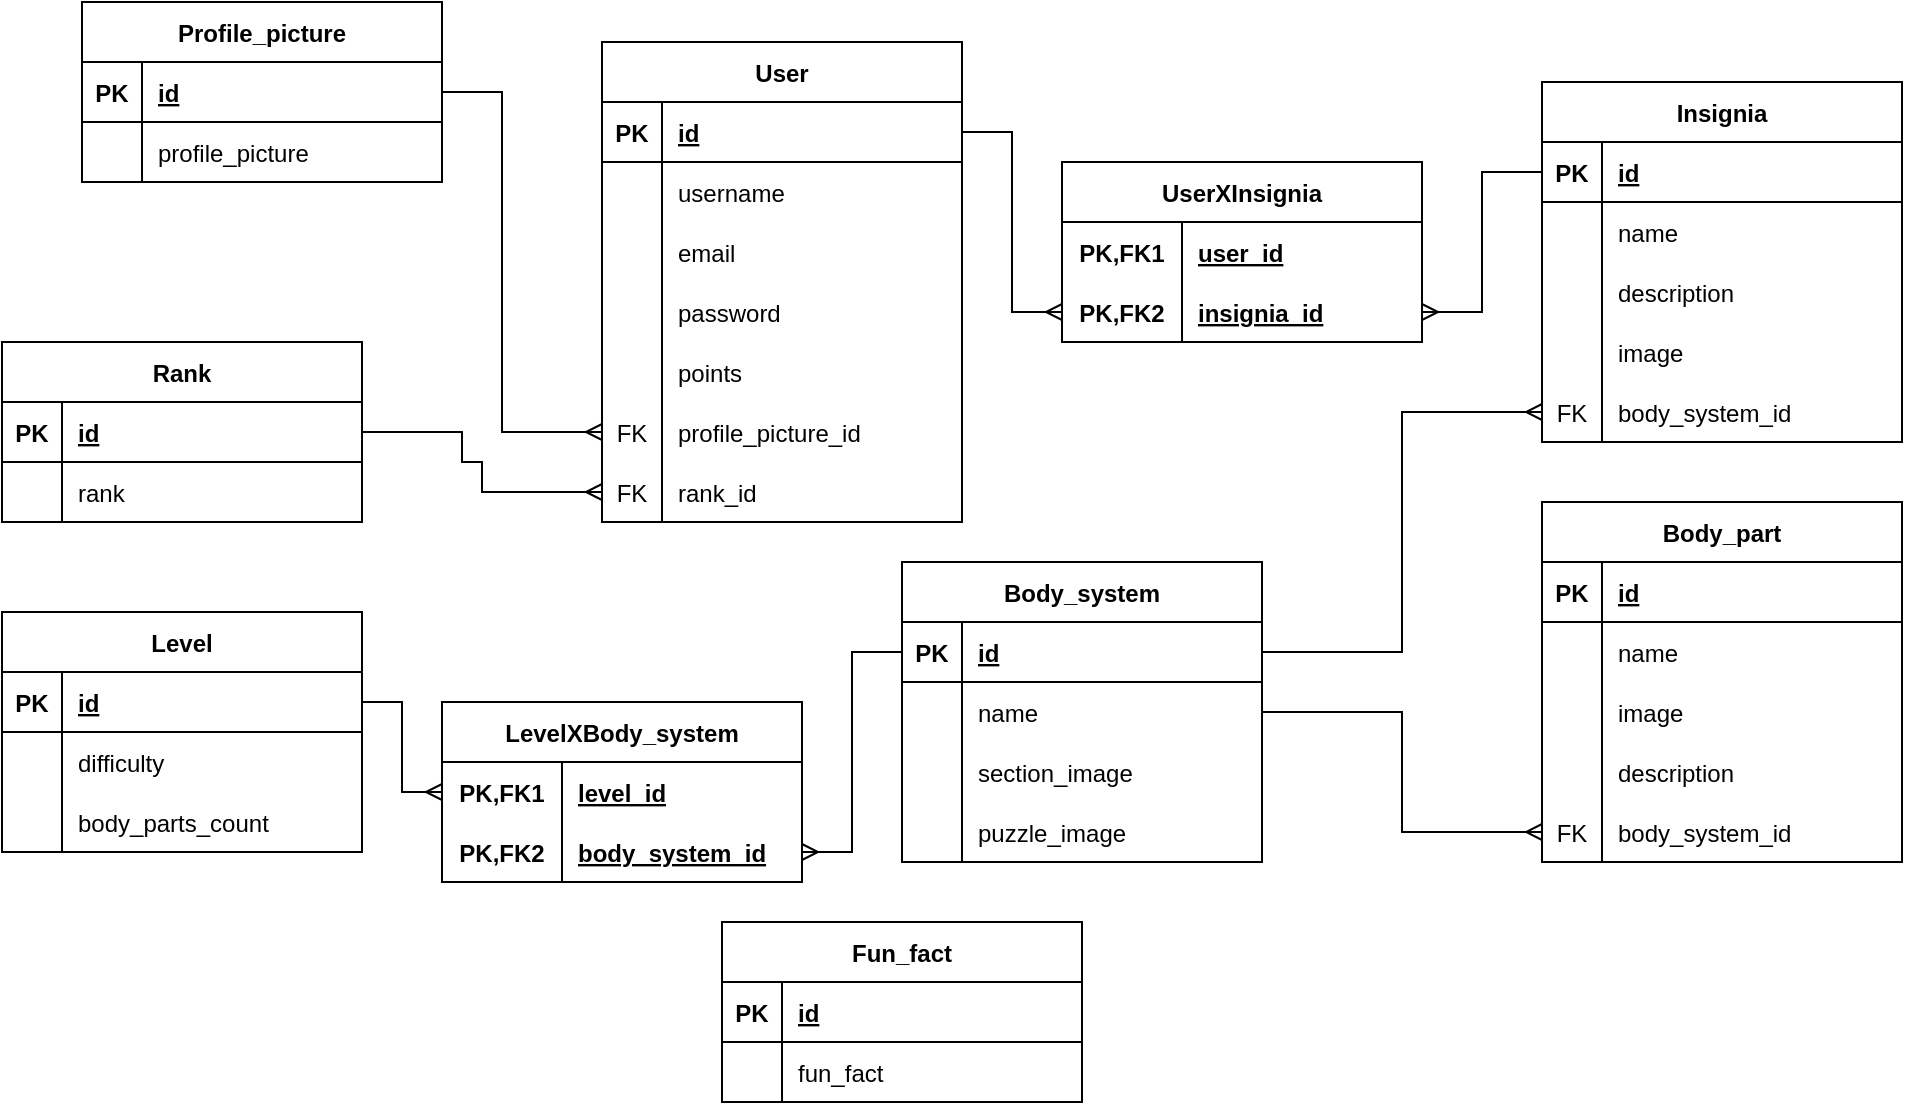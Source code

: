 <mxfile version="20.6.1" type="device"><diagram id="Vj8iU3hnlOjyrieFCySL" name="Page-1"><mxGraphModel dx="1186" dy="672" grid="1" gridSize="10" guides="1" tooltips="1" connect="1" arrows="1" fold="1" page="1" pageScale="1" pageWidth="3300" pageHeight="4681" math="0" shadow="0"><root><mxCell id="0"/><mxCell id="1" parent="0"/><mxCell id="i44O3YznKq0d0xNZdfDC-1" value="User" style="shape=table;startSize=30;container=1;collapsible=1;childLayout=tableLayout;fixedRows=1;rowLines=0;fontStyle=1;align=center;resizeLast=1;" parent="1" vertex="1"><mxGeometry x="480" y="130" width="180" height="240" as="geometry"/></mxCell><mxCell id="i44O3YznKq0d0xNZdfDC-2" value="" style="shape=tableRow;horizontal=0;startSize=0;swimlaneHead=0;swimlaneBody=0;fillColor=none;collapsible=0;dropTarget=0;points=[[0,0.5],[1,0.5]];portConstraint=eastwest;top=0;left=0;right=0;bottom=1;" parent="i44O3YznKq0d0xNZdfDC-1" vertex="1"><mxGeometry y="30" width="180" height="30" as="geometry"/></mxCell><mxCell id="i44O3YznKq0d0xNZdfDC-3" value="PK" style="shape=partialRectangle;connectable=0;fillColor=none;top=0;left=0;bottom=0;right=0;fontStyle=1;overflow=hidden;" parent="i44O3YznKq0d0xNZdfDC-2" vertex="1"><mxGeometry width="30" height="30" as="geometry"><mxRectangle width="30" height="30" as="alternateBounds"/></mxGeometry></mxCell><mxCell id="i44O3YznKq0d0xNZdfDC-4" value="id" style="shape=partialRectangle;connectable=0;fillColor=none;top=0;left=0;bottom=0;right=0;align=left;spacingLeft=6;fontStyle=5;overflow=hidden;" parent="i44O3YznKq0d0xNZdfDC-2" vertex="1"><mxGeometry x="30" width="150" height="30" as="geometry"><mxRectangle width="150" height="30" as="alternateBounds"/></mxGeometry></mxCell><mxCell id="i44O3YznKq0d0xNZdfDC-5" value="" style="shape=tableRow;horizontal=0;startSize=0;swimlaneHead=0;swimlaneBody=0;fillColor=none;collapsible=0;dropTarget=0;points=[[0,0.5],[1,0.5]];portConstraint=eastwest;top=0;left=0;right=0;bottom=0;" parent="i44O3YznKq0d0xNZdfDC-1" vertex="1"><mxGeometry y="60" width="180" height="30" as="geometry"/></mxCell><mxCell id="i44O3YznKq0d0xNZdfDC-6" value="" style="shape=partialRectangle;connectable=0;fillColor=none;top=0;left=0;bottom=0;right=0;editable=1;overflow=hidden;" parent="i44O3YznKq0d0xNZdfDC-5" vertex="1"><mxGeometry width="30" height="30" as="geometry"><mxRectangle width="30" height="30" as="alternateBounds"/></mxGeometry></mxCell><mxCell id="i44O3YznKq0d0xNZdfDC-7" value="username" style="shape=partialRectangle;connectable=0;fillColor=none;top=0;left=0;bottom=0;right=0;align=left;spacingLeft=6;overflow=hidden;" parent="i44O3YznKq0d0xNZdfDC-5" vertex="1"><mxGeometry x="30" width="150" height="30" as="geometry"><mxRectangle width="150" height="30" as="alternateBounds"/></mxGeometry></mxCell><mxCell id="i44O3YznKq0d0xNZdfDC-8" value="" style="shape=tableRow;horizontal=0;startSize=0;swimlaneHead=0;swimlaneBody=0;fillColor=none;collapsible=0;dropTarget=0;points=[[0,0.5],[1,0.5]];portConstraint=eastwest;top=0;left=0;right=0;bottom=0;" parent="i44O3YznKq0d0xNZdfDC-1" vertex="1"><mxGeometry y="90" width="180" height="30" as="geometry"/></mxCell><mxCell id="i44O3YznKq0d0xNZdfDC-9" value="" style="shape=partialRectangle;connectable=0;fillColor=none;top=0;left=0;bottom=0;right=0;editable=1;overflow=hidden;" parent="i44O3YznKq0d0xNZdfDC-8" vertex="1"><mxGeometry width="30" height="30" as="geometry"><mxRectangle width="30" height="30" as="alternateBounds"/></mxGeometry></mxCell><mxCell id="i44O3YznKq0d0xNZdfDC-10" value="email" style="shape=partialRectangle;connectable=0;fillColor=none;top=0;left=0;bottom=0;right=0;align=left;spacingLeft=6;overflow=hidden;" parent="i44O3YznKq0d0xNZdfDC-8" vertex="1"><mxGeometry x="30" width="150" height="30" as="geometry"><mxRectangle width="150" height="30" as="alternateBounds"/></mxGeometry></mxCell><mxCell id="i44O3YznKq0d0xNZdfDC-11" value="" style="shape=tableRow;horizontal=0;startSize=0;swimlaneHead=0;swimlaneBody=0;fillColor=none;collapsible=0;dropTarget=0;points=[[0,0.5],[1,0.5]];portConstraint=eastwest;top=0;left=0;right=0;bottom=0;" parent="i44O3YznKq0d0xNZdfDC-1" vertex="1"><mxGeometry y="120" width="180" height="30" as="geometry"/></mxCell><mxCell id="i44O3YznKq0d0xNZdfDC-12" value="" style="shape=partialRectangle;connectable=0;fillColor=none;top=0;left=0;bottom=0;right=0;editable=1;overflow=hidden;" parent="i44O3YznKq0d0xNZdfDC-11" vertex="1"><mxGeometry width="30" height="30" as="geometry"><mxRectangle width="30" height="30" as="alternateBounds"/></mxGeometry></mxCell><mxCell id="i44O3YznKq0d0xNZdfDC-13" value="password" style="shape=partialRectangle;connectable=0;fillColor=none;top=0;left=0;bottom=0;right=0;align=left;spacingLeft=6;overflow=hidden;" parent="i44O3YznKq0d0xNZdfDC-11" vertex="1"><mxGeometry x="30" width="150" height="30" as="geometry"><mxRectangle width="150" height="30" as="alternateBounds"/></mxGeometry></mxCell><mxCell id="i44O3YznKq0d0xNZdfDC-66" value="" style="shape=tableRow;horizontal=0;startSize=0;swimlaneHead=0;swimlaneBody=0;fillColor=none;collapsible=0;dropTarget=0;points=[[0,0.5],[1,0.5]];portConstraint=eastwest;top=0;left=0;right=0;bottom=0;" parent="i44O3YznKq0d0xNZdfDC-1" vertex="1"><mxGeometry y="150" width="180" height="30" as="geometry"/></mxCell><mxCell id="i44O3YznKq0d0xNZdfDC-67" value="" style="shape=partialRectangle;connectable=0;fillColor=none;top=0;left=0;bottom=0;right=0;editable=1;overflow=hidden;" parent="i44O3YznKq0d0xNZdfDC-66" vertex="1"><mxGeometry width="30" height="30" as="geometry"><mxRectangle width="30" height="30" as="alternateBounds"/></mxGeometry></mxCell><mxCell id="i44O3YznKq0d0xNZdfDC-68" value="points" style="shape=partialRectangle;connectable=0;fillColor=none;top=0;left=0;bottom=0;right=0;align=left;spacingLeft=6;overflow=hidden;" parent="i44O3YznKq0d0xNZdfDC-66" vertex="1"><mxGeometry x="30" width="150" height="30" as="geometry"><mxRectangle width="150" height="30" as="alternateBounds"/></mxGeometry></mxCell><mxCell id="i44O3YznKq0d0xNZdfDC-69" value="" style="shape=tableRow;horizontal=0;startSize=0;swimlaneHead=0;swimlaneBody=0;fillColor=none;collapsible=0;dropTarget=0;points=[[0,0.5],[1,0.5]];portConstraint=eastwest;top=0;left=0;right=0;bottom=0;" parent="i44O3YznKq0d0xNZdfDC-1" vertex="1"><mxGeometry y="180" width="180" height="30" as="geometry"/></mxCell><mxCell id="i44O3YznKq0d0xNZdfDC-70" value="FK" style="shape=partialRectangle;connectable=0;fillColor=none;top=0;left=0;bottom=0;right=0;editable=1;overflow=hidden;" parent="i44O3YznKq0d0xNZdfDC-69" vertex="1"><mxGeometry width="30" height="30" as="geometry"><mxRectangle width="30" height="30" as="alternateBounds"/></mxGeometry></mxCell><mxCell id="i44O3YznKq0d0xNZdfDC-71" value="profile_picture_id" style="shape=partialRectangle;connectable=0;fillColor=none;top=0;left=0;bottom=0;right=0;align=left;spacingLeft=6;overflow=hidden;" parent="i44O3YznKq0d0xNZdfDC-69" vertex="1"><mxGeometry x="30" width="150" height="30" as="geometry"><mxRectangle width="150" height="30" as="alternateBounds"/></mxGeometry></mxCell><mxCell id="i44O3YznKq0d0xNZdfDC-72" value="" style="shape=tableRow;horizontal=0;startSize=0;swimlaneHead=0;swimlaneBody=0;fillColor=none;collapsible=0;dropTarget=0;points=[[0,0.5],[1,0.5]];portConstraint=eastwest;top=0;left=0;right=0;bottom=0;" parent="i44O3YznKq0d0xNZdfDC-1" vertex="1"><mxGeometry y="210" width="180" height="30" as="geometry"/></mxCell><mxCell id="i44O3YznKq0d0xNZdfDC-73" value="FK" style="shape=partialRectangle;connectable=0;fillColor=none;top=0;left=0;bottom=0;right=0;editable=1;overflow=hidden;" parent="i44O3YznKq0d0xNZdfDC-72" vertex="1"><mxGeometry width="30" height="30" as="geometry"><mxRectangle width="30" height="30" as="alternateBounds"/></mxGeometry></mxCell><mxCell id="i44O3YznKq0d0xNZdfDC-74" value="rank_id" style="shape=partialRectangle;connectable=0;fillColor=none;top=0;left=0;bottom=0;right=0;align=left;spacingLeft=6;overflow=hidden;" parent="i44O3YznKq0d0xNZdfDC-72" vertex="1"><mxGeometry x="30" width="150" height="30" as="geometry"><mxRectangle width="150" height="30" as="alternateBounds"/></mxGeometry></mxCell><mxCell id="i44O3YznKq0d0xNZdfDC-14" value="Insignia" style="shape=table;startSize=30;container=1;collapsible=1;childLayout=tableLayout;fixedRows=1;rowLines=0;fontStyle=1;align=center;resizeLast=1;" parent="1" vertex="1"><mxGeometry x="950" y="150" width="180" height="180" as="geometry"/></mxCell><mxCell id="i44O3YznKq0d0xNZdfDC-15" value="" style="shape=tableRow;horizontal=0;startSize=0;swimlaneHead=0;swimlaneBody=0;fillColor=none;collapsible=0;dropTarget=0;points=[[0,0.5],[1,0.5]];portConstraint=eastwest;top=0;left=0;right=0;bottom=1;" parent="i44O3YznKq0d0xNZdfDC-14" vertex="1"><mxGeometry y="30" width="180" height="30" as="geometry"/></mxCell><mxCell id="i44O3YznKq0d0xNZdfDC-16" value="PK" style="shape=partialRectangle;connectable=0;fillColor=none;top=0;left=0;bottom=0;right=0;fontStyle=1;overflow=hidden;" parent="i44O3YznKq0d0xNZdfDC-15" vertex="1"><mxGeometry width="30" height="30" as="geometry"><mxRectangle width="30" height="30" as="alternateBounds"/></mxGeometry></mxCell><mxCell id="i44O3YznKq0d0xNZdfDC-17" value="id" style="shape=partialRectangle;connectable=0;fillColor=none;top=0;left=0;bottom=0;right=0;align=left;spacingLeft=6;fontStyle=5;overflow=hidden;" parent="i44O3YznKq0d0xNZdfDC-15" vertex="1"><mxGeometry x="30" width="150" height="30" as="geometry"><mxRectangle width="150" height="30" as="alternateBounds"/></mxGeometry></mxCell><mxCell id="i44O3YznKq0d0xNZdfDC-18" value="" style="shape=tableRow;horizontal=0;startSize=0;swimlaneHead=0;swimlaneBody=0;fillColor=none;collapsible=0;dropTarget=0;points=[[0,0.5],[1,0.5]];portConstraint=eastwest;top=0;left=0;right=0;bottom=0;" parent="i44O3YznKq0d0xNZdfDC-14" vertex="1"><mxGeometry y="60" width="180" height="30" as="geometry"/></mxCell><mxCell id="i44O3YznKq0d0xNZdfDC-19" value="" style="shape=partialRectangle;connectable=0;fillColor=none;top=0;left=0;bottom=0;right=0;editable=1;overflow=hidden;" parent="i44O3YznKq0d0xNZdfDC-18" vertex="1"><mxGeometry width="30" height="30" as="geometry"><mxRectangle width="30" height="30" as="alternateBounds"/></mxGeometry></mxCell><mxCell id="i44O3YznKq0d0xNZdfDC-20" value="name" style="shape=partialRectangle;connectable=0;fillColor=none;top=0;left=0;bottom=0;right=0;align=left;spacingLeft=6;overflow=hidden;" parent="i44O3YznKq0d0xNZdfDC-18" vertex="1"><mxGeometry x="30" width="150" height="30" as="geometry"><mxRectangle width="150" height="30" as="alternateBounds"/></mxGeometry></mxCell><mxCell id="i44O3YznKq0d0xNZdfDC-21" value="" style="shape=tableRow;horizontal=0;startSize=0;swimlaneHead=0;swimlaneBody=0;fillColor=none;collapsible=0;dropTarget=0;points=[[0,0.5],[1,0.5]];portConstraint=eastwest;top=0;left=0;right=0;bottom=0;" parent="i44O3YznKq0d0xNZdfDC-14" vertex="1"><mxGeometry y="90" width="180" height="30" as="geometry"/></mxCell><mxCell id="i44O3YznKq0d0xNZdfDC-22" value="" style="shape=partialRectangle;connectable=0;fillColor=none;top=0;left=0;bottom=0;right=0;editable=1;overflow=hidden;" parent="i44O3YznKq0d0xNZdfDC-21" vertex="1"><mxGeometry width="30" height="30" as="geometry"><mxRectangle width="30" height="30" as="alternateBounds"/></mxGeometry></mxCell><mxCell id="i44O3YznKq0d0xNZdfDC-23" value="description" style="shape=partialRectangle;connectable=0;fillColor=none;top=0;left=0;bottom=0;right=0;align=left;spacingLeft=6;overflow=hidden;" parent="i44O3YznKq0d0xNZdfDC-21" vertex="1"><mxGeometry x="30" width="150" height="30" as="geometry"><mxRectangle width="150" height="30" as="alternateBounds"/></mxGeometry></mxCell><mxCell id="i44O3YznKq0d0xNZdfDC-24" value="" style="shape=tableRow;horizontal=0;startSize=0;swimlaneHead=0;swimlaneBody=0;fillColor=none;collapsible=0;dropTarget=0;points=[[0,0.5],[1,0.5]];portConstraint=eastwest;top=0;left=0;right=0;bottom=0;" parent="i44O3YznKq0d0xNZdfDC-14" vertex="1"><mxGeometry y="120" width="180" height="30" as="geometry"/></mxCell><mxCell id="i44O3YznKq0d0xNZdfDC-25" value="" style="shape=partialRectangle;connectable=0;fillColor=none;top=0;left=0;bottom=0;right=0;editable=1;overflow=hidden;" parent="i44O3YznKq0d0xNZdfDC-24" vertex="1"><mxGeometry width="30" height="30" as="geometry"><mxRectangle width="30" height="30" as="alternateBounds"/></mxGeometry></mxCell><mxCell id="i44O3YznKq0d0xNZdfDC-26" value="image" style="shape=partialRectangle;connectable=0;fillColor=none;top=0;left=0;bottom=0;right=0;align=left;spacingLeft=6;overflow=hidden;" parent="i44O3YznKq0d0xNZdfDC-24" vertex="1"><mxGeometry x="30" width="150" height="30" as="geometry"><mxRectangle width="150" height="30" as="alternateBounds"/></mxGeometry></mxCell><mxCell id="c4cxvcUwwunfVCMzKwHE-1" value="" style="shape=tableRow;horizontal=0;startSize=0;swimlaneHead=0;swimlaneBody=0;fillColor=none;collapsible=0;dropTarget=0;points=[[0,0.5],[1,0.5]];portConstraint=eastwest;top=0;left=0;right=0;bottom=0;" parent="i44O3YznKq0d0xNZdfDC-14" vertex="1"><mxGeometry y="150" width="180" height="30" as="geometry"/></mxCell><mxCell id="c4cxvcUwwunfVCMzKwHE-2" value="FK" style="shape=partialRectangle;connectable=0;fillColor=none;top=0;left=0;bottom=0;right=0;editable=1;overflow=hidden;" parent="c4cxvcUwwunfVCMzKwHE-1" vertex="1"><mxGeometry width="30" height="30" as="geometry"><mxRectangle width="30" height="30" as="alternateBounds"/></mxGeometry></mxCell><mxCell id="c4cxvcUwwunfVCMzKwHE-3" value="body_system_id" style="shape=partialRectangle;connectable=0;fillColor=none;top=0;left=0;bottom=0;right=0;align=left;spacingLeft=6;overflow=hidden;" parent="c4cxvcUwwunfVCMzKwHE-1" vertex="1"><mxGeometry x="30" width="150" height="30" as="geometry"><mxRectangle width="150" height="30" as="alternateBounds"/></mxGeometry></mxCell><mxCell id="i44O3YznKq0d0xNZdfDC-27" value="Body_system" style="shape=table;startSize=30;container=1;collapsible=1;childLayout=tableLayout;fixedRows=1;rowLines=0;fontStyle=1;align=center;resizeLast=1;" parent="1" vertex="1"><mxGeometry x="630" y="390" width="180" height="150" as="geometry"/></mxCell><mxCell id="i44O3YznKq0d0xNZdfDC-28" value="" style="shape=tableRow;horizontal=0;startSize=0;swimlaneHead=0;swimlaneBody=0;fillColor=none;collapsible=0;dropTarget=0;points=[[0,0.5],[1,0.5]];portConstraint=eastwest;top=0;left=0;right=0;bottom=1;" parent="i44O3YznKq0d0xNZdfDC-27" vertex="1"><mxGeometry y="30" width="180" height="30" as="geometry"/></mxCell><mxCell id="i44O3YznKq0d0xNZdfDC-29" value="PK" style="shape=partialRectangle;connectable=0;fillColor=none;top=0;left=0;bottom=0;right=0;fontStyle=1;overflow=hidden;" parent="i44O3YznKq0d0xNZdfDC-28" vertex="1"><mxGeometry width="30" height="30" as="geometry"><mxRectangle width="30" height="30" as="alternateBounds"/></mxGeometry></mxCell><mxCell id="i44O3YznKq0d0xNZdfDC-30" value="id" style="shape=partialRectangle;connectable=0;fillColor=none;top=0;left=0;bottom=0;right=0;align=left;spacingLeft=6;fontStyle=5;overflow=hidden;" parent="i44O3YznKq0d0xNZdfDC-28" vertex="1"><mxGeometry x="30" width="150" height="30" as="geometry"><mxRectangle width="150" height="30" as="alternateBounds"/></mxGeometry></mxCell><mxCell id="i44O3YznKq0d0xNZdfDC-31" value="" style="shape=tableRow;horizontal=0;startSize=0;swimlaneHead=0;swimlaneBody=0;fillColor=none;collapsible=0;dropTarget=0;points=[[0,0.5],[1,0.5]];portConstraint=eastwest;top=0;left=0;right=0;bottom=0;" parent="i44O3YznKq0d0xNZdfDC-27" vertex="1"><mxGeometry y="60" width="180" height="30" as="geometry"/></mxCell><mxCell id="i44O3YznKq0d0xNZdfDC-32" value="" style="shape=partialRectangle;connectable=0;fillColor=none;top=0;left=0;bottom=0;right=0;editable=1;overflow=hidden;" parent="i44O3YznKq0d0xNZdfDC-31" vertex="1"><mxGeometry width="30" height="30" as="geometry"><mxRectangle width="30" height="30" as="alternateBounds"/></mxGeometry></mxCell><mxCell id="i44O3YznKq0d0xNZdfDC-33" value="name" style="shape=partialRectangle;connectable=0;fillColor=none;top=0;left=0;bottom=0;right=0;align=left;spacingLeft=6;overflow=hidden;" parent="i44O3YznKq0d0xNZdfDC-31" vertex="1"><mxGeometry x="30" width="150" height="30" as="geometry"><mxRectangle width="150" height="30" as="alternateBounds"/></mxGeometry></mxCell><mxCell id="i44O3YznKq0d0xNZdfDC-34" value="" style="shape=tableRow;horizontal=0;startSize=0;swimlaneHead=0;swimlaneBody=0;fillColor=none;collapsible=0;dropTarget=0;points=[[0,0.5],[1,0.5]];portConstraint=eastwest;top=0;left=0;right=0;bottom=0;" parent="i44O3YznKq0d0xNZdfDC-27" vertex="1"><mxGeometry y="90" width="180" height="30" as="geometry"/></mxCell><mxCell id="i44O3YznKq0d0xNZdfDC-35" value="" style="shape=partialRectangle;connectable=0;fillColor=none;top=0;left=0;bottom=0;right=0;editable=1;overflow=hidden;" parent="i44O3YznKq0d0xNZdfDC-34" vertex="1"><mxGeometry width="30" height="30" as="geometry"><mxRectangle width="30" height="30" as="alternateBounds"/></mxGeometry></mxCell><mxCell id="i44O3YznKq0d0xNZdfDC-36" value="section_image" style="shape=partialRectangle;connectable=0;fillColor=none;top=0;left=0;bottom=0;right=0;align=left;spacingLeft=6;overflow=hidden;" parent="i44O3YznKq0d0xNZdfDC-34" vertex="1"><mxGeometry x="30" width="150" height="30" as="geometry"><mxRectangle width="150" height="30" as="alternateBounds"/></mxGeometry></mxCell><mxCell id="i44O3YznKq0d0xNZdfDC-37" value="" style="shape=tableRow;horizontal=0;startSize=0;swimlaneHead=0;swimlaneBody=0;fillColor=none;collapsible=0;dropTarget=0;points=[[0,0.5],[1,0.5]];portConstraint=eastwest;top=0;left=0;right=0;bottom=0;" parent="i44O3YznKq0d0xNZdfDC-27" vertex="1"><mxGeometry y="120" width="180" height="30" as="geometry"/></mxCell><mxCell id="i44O3YznKq0d0xNZdfDC-38" value="" style="shape=partialRectangle;connectable=0;fillColor=none;top=0;left=0;bottom=0;right=0;editable=1;overflow=hidden;" parent="i44O3YznKq0d0xNZdfDC-37" vertex="1"><mxGeometry width="30" height="30" as="geometry"><mxRectangle width="30" height="30" as="alternateBounds"/></mxGeometry></mxCell><mxCell id="i44O3YznKq0d0xNZdfDC-39" value="puzzle_image" style="shape=partialRectangle;connectable=0;fillColor=none;top=0;left=0;bottom=0;right=0;align=left;spacingLeft=6;overflow=hidden;" parent="i44O3YznKq0d0xNZdfDC-37" vertex="1"><mxGeometry x="30" width="150" height="30" as="geometry"><mxRectangle width="150" height="30" as="alternateBounds"/></mxGeometry></mxCell><mxCell id="i44O3YznKq0d0xNZdfDC-40" value="Body_part" style="shape=table;startSize=30;container=1;collapsible=1;childLayout=tableLayout;fixedRows=1;rowLines=0;fontStyle=1;align=center;resizeLast=1;" parent="1" vertex="1"><mxGeometry x="950" y="360" width="180" height="180" as="geometry"/></mxCell><mxCell id="i44O3YznKq0d0xNZdfDC-41" value="" style="shape=tableRow;horizontal=0;startSize=0;swimlaneHead=0;swimlaneBody=0;fillColor=none;collapsible=0;dropTarget=0;points=[[0,0.5],[1,0.5]];portConstraint=eastwest;top=0;left=0;right=0;bottom=1;" parent="i44O3YznKq0d0xNZdfDC-40" vertex="1"><mxGeometry y="30" width="180" height="30" as="geometry"/></mxCell><mxCell id="i44O3YznKq0d0xNZdfDC-42" value="PK" style="shape=partialRectangle;connectable=0;fillColor=none;top=0;left=0;bottom=0;right=0;fontStyle=1;overflow=hidden;" parent="i44O3YznKq0d0xNZdfDC-41" vertex="1"><mxGeometry width="30" height="30" as="geometry"><mxRectangle width="30" height="30" as="alternateBounds"/></mxGeometry></mxCell><mxCell id="i44O3YznKq0d0xNZdfDC-43" value="id" style="shape=partialRectangle;connectable=0;fillColor=none;top=0;left=0;bottom=0;right=0;align=left;spacingLeft=6;fontStyle=5;overflow=hidden;" parent="i44O3YznKq0d0xNZdfDC-41" vertex="1"><mxGeometry x="30" width="150" height="30" as="geometry"><mxRectangle width="150" height="30" as="alternateBounds"/></mxGeometry></mxCell><mxCell id="i44O3YznKq0d0xNZdfDC-44" value="" style="shape=tableRow;horizontal=0;startSize=0;swimlaneHead=0;swimlaneBody=0;fillColor=none;collapsible=0;dropTarget=0;points=[[0,0.5],[1,0.5]];portConstraint=eastwest;top=0;left=0;right=0;bottom=0;" parent="i44O3YznKq0d0xNZdfDC-40" vertex="1"><mxGeometry y="60" width="180" height="30" as="geometry"/></mxCell><mxCell id="i44O3YznKq0d0xNZdfDC-45" value="" style="shape=partialRectangle;connectable=0;fillColor=none;top=0;left=0;bottom=0;right=0;editable=1;overflow=hidden;" parent="i44O3YznKq0d0xNZdfDC-44" vertex="1"><mxGeometry width="30" height="30" as="geometry"><mxRectangle width="30" height="30" as="alternateBounds"/></mxGeometry></mxCell><mxCell id="i44O3YznKq0d0xNZdfDC-46" value="name" style="shape=partialRectangle;connectable=0;fillColor=none;top=0;left=0;bottom=0;right=0;align=left;spacingLeft=6;overflow=hidden;" parent="i44O3YznKq0d0xNZdfDC-44" vertex="1"><mxGeometry x="30" width="150" height="30" as="geometry"><mxRectangle width="150" height="30" as="alternateBounds"/></mxGeometry></mxCell><mxCell id="i44O3YznKq0d0xNZdfDC-47" value="" style="shape=tableRow;horizontal=0;startSize=0;swimlaneHead=0;swimlaneBody=0;fillColor=none;collapsible=0;dropTarget=0;points=[[0,0.5],[1,0.5]];portConstraint=eastwest;top=0;left=0;right=0;bottom=0;" parent="i44O3YznKq0d0xNZdfDC-40" vertex="1"><mxGeometry y="90" width="180" height="30" as="geometry"/></mxCell><mxCell id="i44O3YznKq0d0xNZdfDC-48" value="" style="shape=partialRectangle;connectable=0;fillColor=none;top=0;left=0;bottom=0;right=0;editable=1;overflow=hidden;" parent="i44O3YznKq0d0xNZdfDC-47" vertex="1"><mxGeometry width="30" height="30" as="geometry"><mxRectangle width="30" height="30" as="alternateBounds"/></mxGeometry></mxCell><mxCell id="i44O3YznKq0d0xNZdfDC-49" value="image" style="shape=partialRectangle;connectable=0;fillColor=none;top=0;left=0;bottom=0;right=0;align=left;spacingLeft=6;overflow=hidden;" parent="i44O3YznKq0d0xNZdfDC-47" vertex="1"><mxGeometry x="30" width="150" height="30" as="geometry"><mxRectangle width="150" height="30" as="alternateBounds"/></mxGeometry></mxCell><mxCell id="i44O3YznKq0d0xNZdfDC-50" value="" style="shape=tableRow;horizontal=0;startSize=0;swimlaneHead=0;swimlaneBody=0;fillColor=none;collapsible=0;dropTarget=0;points=[[0,0.5],[1,0.5]];portConstraint=eastwest;top=0;left=0;right=0;bottom=0;" parent="i44O3YznKq0d0xNZdfDC-40" vertex="1"><mxGeometry y="120" width="180" height="30" as="geometry"/></mxCell><mxCell id="i44O3YznKq0d0xNZdfDC-51" value="" style="shape=partialRectangle;connectable=0;fillColor=none;top=0;left=0;bottom=0;right=0;editable=1;overflow=hidden;" parent="i44O3YznKq0d0xNZdfDC-50" vertex="1"><mxGeometry width="30" height="30" as="geometry"><mxRectangle width="30" height="30" as="alternateBounds"/></mxGeometry></mxCell><mxCell id="i44O3YznKq0d0xNZdfDC-52" value="description" style="shape=partialRectangle;connectable=0;fillColor=none;top=0;left=0;bottom=0;right=0;align=left;spacingLeft=6;overflow=hidden;" parent="i44O3YznKq0d0xNZdfDC-50" vertex="1"><mxGeometry x="30" width="150" height="30" as="geometry"><mxRectangle width="150" height="30" as="alternateBounds"/></mxGeometry></mxCell><mxCell id="i44O3YznKq0d0xNZdfDC-78" value="" style="shape=tableRow;horizontal=0;startSize=0;swimlaneHead=0;swimlaneBody=0;fillColor=none;collapsible=0;dropTarget=0;points=[[0,0.5],[1,0.5]];portConstraint=eastwest;top=0;left=0;right=0;bottom=0;" parent="i44O3YznKq0d0xNZdfDC-40" vertex="1"><mxGeometry y="150" width="180" height="30" as="geometry"/></mxCell><mxCell id="i44O3YznKq0d0xNZdfDC-79" value="FK" style="shape=partialRectangle;connectable=0;fillColor=none;top=0;left=0;bottom=0;right=0;editable=1;overflow=hidden;" parent="i44O3YznKq0d0xNZdfDC-78" vertex="1"><mxGeometry width="30" height="30" as="geometry"><mxRectangle width="30" height="30" as="alternateBounds"/></mxGeometry></mxCell><mxCell id="i44O3YznKq0d0xNZdfDC-80" value="body_system_id" style="shape=partialRectangle;connectable=0;fillColor=none;top=0;left=0;bottom=0;right=0;align=left;spacingLeft=6;overflow=hidden;" parent="i44O3YznKq0d0xNZdfDC-78" vertex="1"><mxGeometry x="30" width="150" height="30" as="geometry"><mxRectangle width="150" height="30" as="alternateBounds"/></mxGeometry></mxCell><mxCell id="i44O3YznKq0d0xNZdfDC-53" value="Fun_fact" style="shape=table;startSize=30;container=1;collapsible=1;childLayout=tableLayout;fixedRows=1;rowLines=0;fontStyle=1;align=center;resizeLast=1;" parent="1" vertex="1"><mxGeometry x="540" y="570" width="180" height="90" as="geometry"/></mxCell><mxCell id="i44O3YznKq0d0xNZdfDC-54" value="" style="shape=tableRow;horizontal=0;startSize=0;swimlaneHead=0;swimlaneBody=0;fillColor=none;collapsible=0;dropTarget=0;points=[[0,0.5],[1,0.5]];portConstraint=eastwest;top=0;left=0;right=0;bottom=1;" parent="i44O3YznKq0d0xNZdfDC-53" vertex="1"><mxGeometry y="30" width="180" height="30" as="geometry"/></mxCell><mxCell id="i44O3YznKq0d0xNZdfDC-55" value="PK" style="shape=partialRectangle;connectable=0;fillColor=none;top=0;left=0;bottom=0;right=0;fontStyle=1;overflow=hidden;" parent="i44O3YznKq0d0xNZdfDC-54" vertex="1"><mxGeometry width="30" height="30" as="geometry"><mxRectangle width="30" height="30" as="alternateBounds"/></mxGeometry></mxCell><mxCell id="i44O3YznKq0d0xNZdfDC-56" value="id" style="shape=partialRectangle;connectable=0;fillColor=none;top=0;left=0;bottom=0;right=0;align=left;spacingLeft=6;fontStyle=5;overflow=hidden;" parent="i44O3YznKq0d0xNZdfDC-54" vertex="1"><mxGeometry x="30" width="150" height="30" as="geometry"><mxRectangle width="150" height="30" as="alternateBounds"/></mxGeometry></mxCell><mxCell id="i44O3YznKq0d0xNZdfDC-57" value="" style="shape=tableRow;horizontal=0;startSize=0;swimlaneHead=0;swimlaneBody=0;fillColor=none;collapsible=0;dropTarget=0;points=[[0,0.5],[1,0.5]];portConstraint=eastwest;top=0;left=0;right=0;bottom=0;" parent="i44O3YznKq0d0xNZdfDC-53" vertex="1"><mxGeometry y="60" width="180" height="30" as="geometry"/></mxCell><mxCell id="i44O3YznKq0d0xNZdfDC-58" value="" style="shape=partialRectangle;connectable=0;fillColor=none;top=0;left=0;bottom=0;right=0;editable=1;overflow=hidden;" parent="i44O3YznKq0d0xNZdfDC-57" vertex="1"><mxGeometry width="30" height="30" as="geometry"><mxRectangle width="30" height="30" as="alternateBounds"/></mxGeometry></mxCell><mxCell id="i44O3YznKq0d0xNZdfDC-59" value="fun_fact" style="shape=partialRectangle;connectable=0;fillColor=none;top=0;left=0;bottom=0;right=0;align=left;spacingLeft=6;overflow=hidden;" parent="i44O3YznKq0d0xNZdfDC-57" vertex="1"><mxGeometry x="30" width="150" height="30" as="geometry"><mxRectangle width="150" height="30" as="alternateBounds"/></mxGeometry></mxCell><mxCell id="i44O3YznKq0d0xNZdfDC-94" value="UserXInsignia" style="shape=table;startSize=30;container=1;collapsible=1;childLayout=tableLayout;fixedRows=1;rowLines=0;fontStyle=1;align=center;resizeLast=1;" parent="1" vertex="1"><mxGeometry x="710" y="190" width="180" height="90" as="geometry"/></mxCell><mxCell id="i44O3YznKq0d0xNZdfDC-95" value="" style="shape=tableRow;horizontal=0;startSize=0;swimlaneHead=0;swimlaneBody=0;fillColor=none;collapsible=0;dropTarget=0;points=[[0,0.5],[1,0.5]];portConstraint=eastwest;top=0;left=0;right=0;bottom=0;" parent="i44O3YznKq0d0xNZdfDC-94" vertex="1"><mxGeometry y="30" width="180" height="30" as="geometry"/></mxCell><mxCell id="i44O3YznKq0d0xNZdfDC-96" value="PK,FK1" style="shape=partialRectangle;connectable=0;fillColor=none;top=0;left=0;bottom=0;right=0;fontStyle=1;overflow=hidden;" parent="i44O3YznKq0d0xNZdfDC-95" vertex="1"><mxGeometry width="60" height="30" as="geometry"><mxRectangle width="60" height="30" as="alternateBounds"/></mxGeometry></mxCell><mxCell id="i44O3YznKq0d0xNZdfDC-97" value="user_id" style="shape=partialRectangle;connectable=0;fillColor=none;top=0;left=0;bottom=0;right=0;align=left;spacingLeft=6;fontStyle=5;overflow=hidden;" parent="i44O3YznKq0d0xNZdfDC-95" vertex="1"><mxGeometry x="60" width="120" height="30" as="geometry"><mxRectangle width="120" height="30" as="alternateBounds"/></mxGeometry></mxCell><mxCell id="i44O3YznKq0d0xNZdfDC-98" value="" style="shape=tableRow;horizontal=0;startSize=0;swimlaneHead=0;swimlaneBody=0;fillColor=none;collapsible=0;dropTarget=0;points=[[0,0.5],[1,0.5]];portConstraint=eastwest;top=0;left=0;right=0;bottom=1;" parent="i44O3YznKq0d0xNZdfDC-94" vertex="1"><mxGeometry y="60" width="180" height="30" as="geometry"/></mxCell><mxCell id="i44O3YznKq0d0xNZdfDC-99" value="PK,FK2" style="shape=partialRectangle;connectable=0;fillColor=none;top=0;left=0;bottom=0;right=0;fontStyle=1;overflow=hidden;" parent="i44O3YznKq0d0xNZdfDC-98" vertex="1"><mxGeometry width="60" height="30" as="geometry"><mxRectangle width="60" height="30" as="alternateBounds"/></mxGeometry></mxCell><mxCell id="i44O3YznKq0d0xNZdfDC-100" value="insignia_id" style="shape=partialRectangle;connectable=0;fillColor=none;top=0;left=0;bottom=0;right=0;align=left;spacingLeft=6;fontStyle=5;overflow=hidden;" parent="i44O3YznKq0d0xNZdfDC-98" vertex="1"><mxGeometry x="60" width="120" height="30" as="geometry"><mxRectangle width="120" height="30" as="alternateBounds"/></mxGeometry></mxCell><mxCell id="i44O3YznKq0d0xNZdfDC-109" style="edgeStyle=orthogonalEdgeStyle;rounded=0;orthogonalLoop=1;jettySize=auto;html=1;entryX=1;entryY=0.5;entryDx=0;entryDy=0;startArrow=ERmany;startFill=0;endArrow=none;endFill=0;" parent="1" source="i44O3YznKq0d0xNZdfDC-98" target="i44O3YznKq0d0xNZdfDC-2" edge="1"><mxGeometry relative="1" as="geometry"/></mxCell><mxCell id="i44O3YznKq0d0xNZdfDC-111" style="edgeStyle=orthogonalEdgeStyle;rounded=0;orthogonalLoop=1;jettySize=auto;html=1;entryX=0;entryY=0.5;entryDx=0;entryDy=0;startArrow=ERmany;startFill=0;endArrow=none;endFill=0;" parent="1" source="i44O3YznKq0d0xNZdfDC-98" target="i44O3YznKq0d0xNZdfDC-15" edge="1"><mxGeometry relative="1" as="geometry"/></mxCell><mxCell id="i44O3YznKq0d0xNZdfDC-112" style="edgeStyle=orthogonalEdgeStyle;rounded=0;orthogonalLoop=1;jettySize=auto;html=1;entryX=1;entryY=0.5;entryDx=0;entryDy=0;startArrow=ERmany;startFill=0;endArrow=none;endFill=0;" parent="1" source="i44O3YznKq0d0xNZdfDC-78" target="i44O3YznKq0d0xNZdfDC-31" edge="1"><mxGeometry relative="1" as="geometry"/></mxCell><mxCell id="c4cxvcUwwunfVCMzKwHE-4" style="edgeStyle=orthogonalEdgeStyle;rounded=0;orthogonalLoop=1;jettySize=auto;html=1;endArrow=ERmany;endFill=0;entryX=0;entryY=0.5;entryDx=0;entryDy=0;exitX=1;exitY=0.5;exitDx=0;exitDy=0;" parent="1" source="i44O3YznKq0d0xNZdfDC-28" target="c4cxvcUwwunfVCMzKwHE-1" edge="1"><mxGeometry relative="1" as="geometry"><mxPoint x="890" y="310" as="targetPoint"/></mxGeometry></mxCell><mxCell id="jOlXUeF5HFqbijb4Jy_3-1" value="Rank" style="shape=table;startSize=30;container=1;collapsible=1;childLayout=tableLayout;fixedRows=1;rowLines=0;fontStyle=1;align=center;resizeLast=1;" parent="1" vertex="1"><mxGeometry x="180" y="280" width="180" height="90" as="geometry"/></mxCell><mxCell id="jOlXUeF5HFqbijb4Jy_3-2" value="" style="shape=tableRow;horizontal=0;startSize=0;swimlaneHead=0;swimlaneBody=0;fillColor=none;collapsible=0;dropTarget=0;points=[[0,0.5],[1,0.5]];portConstraint=eastwest;top=0;left=0;right=0;bottom=1;" parent="jOlXUeF5HFqbijb4Jy_3-1" vertex="1"><mxGeometry y="30" width="180" height="30" as="geometry"/></mxCell><mxCell id="jOlXUeF5HFqbijb4Jy_3-3" value="PK" style="shape=partialRectangle;connectable=0;fillColor=none;top=0;left=0;bottom=0;right=0;fontStyle=1;overflow=hidden;" parent="jOlXUeF5HFqbijb4Jy_3-2" vertex="1"><mxGeometry width="30" height="30" as="geometry"><mxRectangle width="30" height="30" as="alternateBounds"/></mxGeometry></mxCell><mxCell id="jOlXUeF5HFqbijb4Jy_3-4" value="id" style="shape=partialRectangle;connectable=0;fillColor=none;top=0;left=0;bottom=0;right=0;align=left;spacingLeft=6;fontStyle=5;overflow=hidden;" parent="jOlXUeF5HFqbijb4Jy_3-2" vertex="1"><mxGeometry x="30" width="150" height="30" as="geometry"><mxRectangle width="150" height="30" as="alternateBounds"/></mxGeometry></mxCell><mxCell id="jOlXUeF5HFqbijb4Jy_3-5" value="" style="shape=tableRow;horizontal=0;startSize=0;swimlaneHead=0;swimlaneBody=0;fillColor=none;collapsible=0;dropTarget=0;points=[[0,0.5],[1,0.5]];portConstraint=eastwest;top=0;left=0;right=0;bottom=0;" parent="jOlXUeF5HFqbijb4Jy_3-1" vertex="1"><mxGeometry y="60" width="180" height="30" as="geometry"/></mxCell><mxCell id="jOlXUeF5HFqbijb4Jy_3-6" value="" style="shape=partialRectangle;connectable=0;fillColor=none;top=0;left=0;bottom=0;right=0;editable=1;overflow=hidden;" parent="jOlXUeF5HFqbijb4Jy_3-5" vertex="1"><mxGeometry width="30" height="30" as="geometry"><mxRectangle width="30" height="30" as="alternateBounds"/></mxGeometry></mxCell><mxCell id="jOlXUeF5HFqbijb4Jy_3-7" value="rank" style="shape=partialRectangle;connectable=0;fillColor=none;top=0;left=0;bottom=0;right=0;align=left;spacingLeft=6;overflow=hidden;" parent="jOlXUeF5HFqbijb4Jy_3-5" vertex="1"><mxGeometry x="30" width="150" height="30" as="geometry"><mxRectangle width="150" height="30" as="alternateBounds"/></mxGeometry></mxCell><mxCell id="jOlXUeF5HFqbijb4Jy_3-14" style="edgeStyle=orthogonalEdgeStyle;rounded=0;orthogonalLoop=1;jettySize=auto;html=1;entryX=0;entryY=0.5;entryDx=0;entryDy=0;endArrow=ERmany;endFill=0;exitX=1;exitY=0.5;exitDx=0;exitDy=0;" parent="1" source="jOlXUeF5HFqbijb4Jy_3-2" target="i44O3YznKq0d0xNZdfDC-72" edge="1"><mxGeometry relative="1" as="geometry"><Array as="points"><mxPoint x="410" y="325"/><mxPoint x="410" y="340"/><mxPoint x="420" y="340"/><mxPoint x="420" y="355"/></Array></mxGeometry></mxCell><mxCell id="jOlXUeF5HFqbijb4Jy_3-21" value="Level" style="shape=table;startSize=30;container=1;collapsible=1;childLayout=tableLayout;fixedRows=1;rowLines=0;fontStyle=1;align=center;resizeLast=1;" parent="1" vertex="1"><mxGeometry x="180" y="415" width="180" height="120" as="geometry"/></mxCell><mxCell id="jOlXUeF5HFqbijb4Jy_3-22" value="" style="shape=tableRow;horizontal=0;startSize=0;swimlaneHead=0;swimlaneBody=0;fillColor=none;collapsible=0;dropTarget=0;points=[[0,0.5],[1,0.5]];portConstraint=eastwest;top=0;left=0;right=0;bottom=1;" parent="jOlXUeF5HFqbijb4Jy_3-21" vertex="1"><mxGeometry y="30" width="180" height="30" as="geometry"/></mxCell><mxCell id="jOlXUeF5HFqbijb4Jy_3-23" value="PK" style="shape=partialRectangle;connectable=0;fillColor=none;top=0;left=0;bottom=0;right=0;fontStyle=1;overflow=hidden;" parent="jOlXUeF5HFqbijb4Jy_3-22" vertex="1"><mxGeometry width="30" height="30" as="geometry"><mxRectangle width="30" height="30" as="alternateBounds"/></mxGeometry></mxCell><mxCell id="jOlXUeF5HFqbijb4Jy_3-24" value="id" style="shape=partialRectangle;connectable=0;fillColor=none;top=0;left=0;bottom=0;right=0;align=left;spacingLeft=6;fontStyle=5;overflow=hidden;" parent="jOlXUeF5HFqbijb4Jy_3-22" vertex="1"><mxGeometry x="30" width="150" height="30" as="geometry"><mxRectangle width="150" height="30" as="alternateBounds"/></mxGeometry></mxCell><mxCell id="jOlXUeF5HFqbijb4Jy_3-25" value="" style="shape=tableRow;horizontal=0;startSize=0;swimlaneHead=0;swimlaneBody=0;fillColor=none;collapsible=0;dropTarget=0;points=[[0,0.5],[1,0.5]];portConstraint=eastwest;top=0;left=0;right=0;bottom=0;" parent="jOlXUeF5HFqbijb4Jy_3-21" vertex="1"><mxGeometry y="60" width="180" height="30" as="geometry"/></mxCell><mxCell id="jOlXUeF5HFqbijb4Jy_3-26" value="" style="shape=partialRectangle;connectable=0;fillColor=none;top=0;left=0;bottom=0;right=0;editable=1;overflow=hidden;" parent="jOlXUeF5HFqbijb4Jy_3-25" vertex="1"><mxGeometry width="30" height="30" as="geometry"><mxRectangle width="30" height="30" as="alternateBounds"/></mxGeometry></mxCell><mxCell id="jOlXUeF5HFqbijb4Jy_3-27" value="difficulty" style="shape=partialRectangle;connectable=0;fillColor=none;top=0;left=0;bottom=0;right=0;align=left;spacingLeft=6;overflow=hidden;" parent="jOlXUeF5HFqbijb4Jy_3-25" vertex="1"><mxGeometry x="30" width="150" height="30" as="geometry"><mxRectangle width="150" height="30" as="alternateBounds"/></mxGeometry></mxCell><mxCell id="jOlXUeF5HFqbijb4Jy_3-47" value="" style="shape=tableRow;horizontal=0;startSize=0;swimlaneHead=0;swimlaneBody=0;fillColor=none;collapsible=0;dropTarget=0;points=[[0,0.5],[1,0.5]];portConstraint=eastwest;top=0;left=0;right=0;bottom=0;" parent="jOlXUeF5HFqbijb4Jy_3-21" vertex="1"><mxGeometry y="90" width="180" height="30" as="geometry"/></mxCell><mxCell id="jOlXUeF5HFqbijb4Jy_3-48" value="" style="shape=partialRectangle;connectable=0;fillColor=none;top=0;left=0;bottom=0;right=0;editable=1;overflow=hidden;" parent="jOlXUeF5HFqbijb4Jy_3-47" vertex="1"><mxGeometry width="30" height="30" as="geometry"><mxRectangle width="30" height="30" as="alternateBounds"/></mxGeometry></mxCell><mxCell id="jOlXUeF5HFqbijb4Jy_3-49" value="body_parts_count" style="shape=partialRectangle;connectable=0;fillColor=none;top=0;left=0;bottom=0;right=0;align=left;spacingLeft=6;overflow=hidden;" parent="jOlXUeF5HFqbijb4Jy_3-47" vertex="1"><mxGeometry x="30" width="150" height="30" as="geometry"><mxRectangle width="150" height="30" as="alternateBounds"/></mxGeometry></mxCell><mxCell id="jOlXUeF5HFqbijb4Jy_3-34" value="LevelXBody_system" style="shape=table;startSize=30;container=1;collapsible=1;childLayout=tableLayout;fixedRows=1;rowLines=0;fontStyle=1;align=center;resizeLast=1;" parent="1" vertex="1"><mxGeometry x="400" y="460" width="180" height="90" as="geometry"/></mxCell><mxCell id="jOlXUeF5HFqbijb4Jy_3-35" value="" style="shape=tableRow;horizontal=0;startSize=0;swimlaneHead=0;swimlaneBody=0;fillColor=none;collapsible=0;dropTarget=0;points=[[0,0.5],[1,0.5]];portConstraint=eastwest;top=0;left=0;right=0;bottom=0;" parent="jOlXUeF5HFqbijb4Jy_3-34" vertex="1"><mxGeometry y="30" width="180" height="30" as="geometry"/></mxCell><mxCell id="jOlXUeF5HFqbijb4Jy_3-36" value="PK,FK1" style="shape=partialRectangle;connectable=0;fillColor=none;top=0;left=0;bottom=0;right=0;fontStyle=1;overflow=hidden;" parent="jOlXUeF5HFqbijb4Jy_3-35" vertex="1"><mxGeometry width="60" height="30" as="geometry"><mxRectangle width="60" height="30" as="alternateBounds"/></mxGeometry></mxCell><mxCell id="jOlXUeF5HFqbijb4Jy_3-37" value="level_id" style="shape=partialRectangle;connectable=0;fillColor=none;top=0;left=0;bottom=0;right=0;align=left;spacingLeft=6;fontStyle=5;overflow=hidden;" parent="jOlXUeF5HFqbijb4Jy_3-35" vertex="1"><mxGeometry x="60" width="120" height="30" as="geometry"><mxRectangle width="120" height="30" as="alternateBounds"/></mxGeometry></mxCell><mxCell id="jOlXUeF5HFqbijb4Jy_3-38" value="" style="shape=tableRow;horizontal=0;startSize=0;swimlaneHead=0;swimlaneBody=0;fillColor=none;collapsible=0;dropTarget=0;points=[[0,0.5],[1,0.5]];portConstraint=eastwest;top=0;left=0;right=0;bottom=1;" parent="jOlXUeF5HFqbijb4Jy_3-34" vertex="1"><mxGeometry y="60" width="180" height="30" as="geometry"/></mxCell><mxCell id="jOlXUeF5HFqbijb4Jy_3-39" value="PK,FK2" style="shape=partialRectangle;connectable=0;fillColor=none;top=0;left=0;bottom=0;right=0;fontStyle=1;overflow=hidden;" parent="jOlXUeF5HFqbijb4Jy_3-38" vertex="1"><mxGeometry width="60" height="30" as="geometry"><mxRectangle width="60" height="30" as="alternateBounds"/></mxGeometry></mxCell><mxCell id="jOlXUeF5HFqbijb4Jy_3-40" value="body_system_id" style="shape=partialRectangle;connectable=0;fillColor=none;top=0;left=0;bottom=0;right=0;align=left;spacingLeft=6;fontStyle=5;overflow=hidden;" parent="jOlXUeF5HFqbijb4Jy_3-38" vertex="1"><mxGeometry x="60" width="120" height="30" as="geometry"><mxRectangle width="120" height="30" as="alternateBounds"/></mxGeometry></mxCell><mxCell id="jOlXUeF5HFqbijb4Jy_3-52" style="edgeStyle=orthogonalEdgeStyle;rounded=0;orthogonalLoop=1;jettySize=auto;html=1;endArrow=ERmany;endFill=0;exitX=1;exitY=0.5;exitDx=0;exitDy=0;" parent="1" source="jOlXUeF5HFqbijb4Jy_3-22" target="jOlXUeF5HFqbijb4Jy_3-35" edge="1"><mxGeometry relative="1" as="geometry"/></mxCell><mxCell id="jOlXUeF5HFqbijb4Jy_3-54" style="edgeStyle=orthogonalEdgeStyle;rounded=0;orthogonalLoop=1;jettySize=auto;html=1;entryX=1;entryY=0.5;entryDx=0;entryDy=0;endArrow=ERmany;endFill=0;exitX=0;exitY=0.5;exitDx=0;exitDy=0;" parent="1" source="i44O3YznKq0d0xNZdfDC-28" target="jOlXUeF5HFqbijb4Jy_3-38" edge="1"><mxGeometry relative="1" as="geometry"/></mxCell><mxCell id="j_K_K8RN4_ZqBk3R8dq--14" style="edgeStyle=orthogonalEdgeStyle;rounded=0;orthogonalLoop=1;jettySize=auto;html=1;entryX=0;entryY=0.5;entryDx=0;entryDy=0;endArrow=ERmany;endFill=0;exitX=1;exitY=0.5;exitDx=0;exitDy=0;" parent="1" source="j_K_K8RN4_ZqBk3R8dq--2" target="i44O3YznKq0d0xNZdfDC-69" edge="1"><mxGeometry relative="1" as="geometry"><Array as="points"><mxPoint x="430" y="155"/><mxPoint x="430" y="325"/></Array></mxGeometry></mxCell><mxCell id="j_K_K8RN4_ZqBk3R8dq--1" value="Profile_picture" style="shape=table;startSize=30;container=1;collapsible=1;childLayout=tableLayout;fixedRows=1;rowLines=0;fontStyle=1;align=center;resizeLast=1;" parent="1" vertex="1"><mxGeometry x="220" y="110" width="180" height="90" as="geometry"/></mxCell><mxCell id="j_K_K8RN4_ZqBk3R8dq--2" value="" style="shape=tableRow;horizontal=0;startSize=0;swimlaneHead=0;swimlaneBody=0;fillColor=none;collapsible=0;dropTarget=0;points=[[0,0.5],[1,0.5]];portConstraint=eastwest;top=0;left=0;right=0;bottom=1;" parent="j_K_K8RN4_ZqBk3R8dq--1" vertex="1"><mxGeometry y="30" width="180" height="30" as="geometry"/></mxCell><mxCell id="j_K_K8RN4_ZqBk3R8dq--3" value="PK" style="shape=partialRectangle;connectable=0;fillColor=none;top=0;left=0;bottom=0;right=0;fontStyle=1;overflow=hidden;" parent="j_K_K8RN4_ZqBk3R8dq--2" vertex="1"><mxGeometry width="30" height="30" as="geometry"><mxRectangle width="30" height="30" as="alternateBounds"/></mxGeometry></mxCell><mxCell id="j_K_K8RN4_ZqBk3R8dq--4" value="id" style="shape=partialRectangle;connectable=0;fillColor=none;top=0;left=0;bottom=0;right=0;align=left;spacingLeft=6;fontStyle=5;overflow=hidden;" parent="j_K_K8RN4_ZqBk3R8dq--2" vertex="1"><mxGeometry x="30" width="150" height="30" as="geometry"><mxRectangle width="150" height="30" as="alternateBounds"/></mxGeometry></mxCell><mxCell id="j_K_K8RN4_ZqBk3R8dq--5" value="" style="shape=tableRow;horizontal=0;startSize=0;swimlaneHead=0;swimlaneBody=0;fillColor=none;collapsible=0;dropTarget=0;points=[[0,0.5],[1,0.5]];portConstraint=eastwest;top=0;left=0;right=0;bottom=0;" parent="j_K_K8RN4_ZqBk3R8dq--1" vertex="1"><mxGeometry y="60" width="180" height="30" as="geometry"/></mxCell><mxCell id="j_K_K8RN4_ZqBk3R8dq--6" value="" style="shape=partialRectangle;connectable=0;fillColor=none;top=0;left=0;bottom=0;right=0;editable=1;overflow=hidden;" parent="j_K_K8RN4_ZqBk3R8dq--5" vertex="1"><mxGeometry width="30" height="30" as="geometry"><mxRectangle width="30" height="30" as="alternateBounds"/></mxGeometry></mxCell><mxCell id="j_K_K8RN4_ZqBk3R8dq--7" value="profile_picture" style="shape=partialRectangle;connectable=0;fillColor=none;top=0;left=0;bottom=0;right=0;align=left;spacingLeft=6;overflow=hidden;" parent="j_K_K8RN4_ZqBk3R8dq--5" vertex="1"><mxGeometry x="30" width="150" height="30" as="geometry"><mxRectangle width="150" height="30" as="alternateBounds"/></mxGeometry></mxCell></root></mxGraphModel></diagram></mxfile>